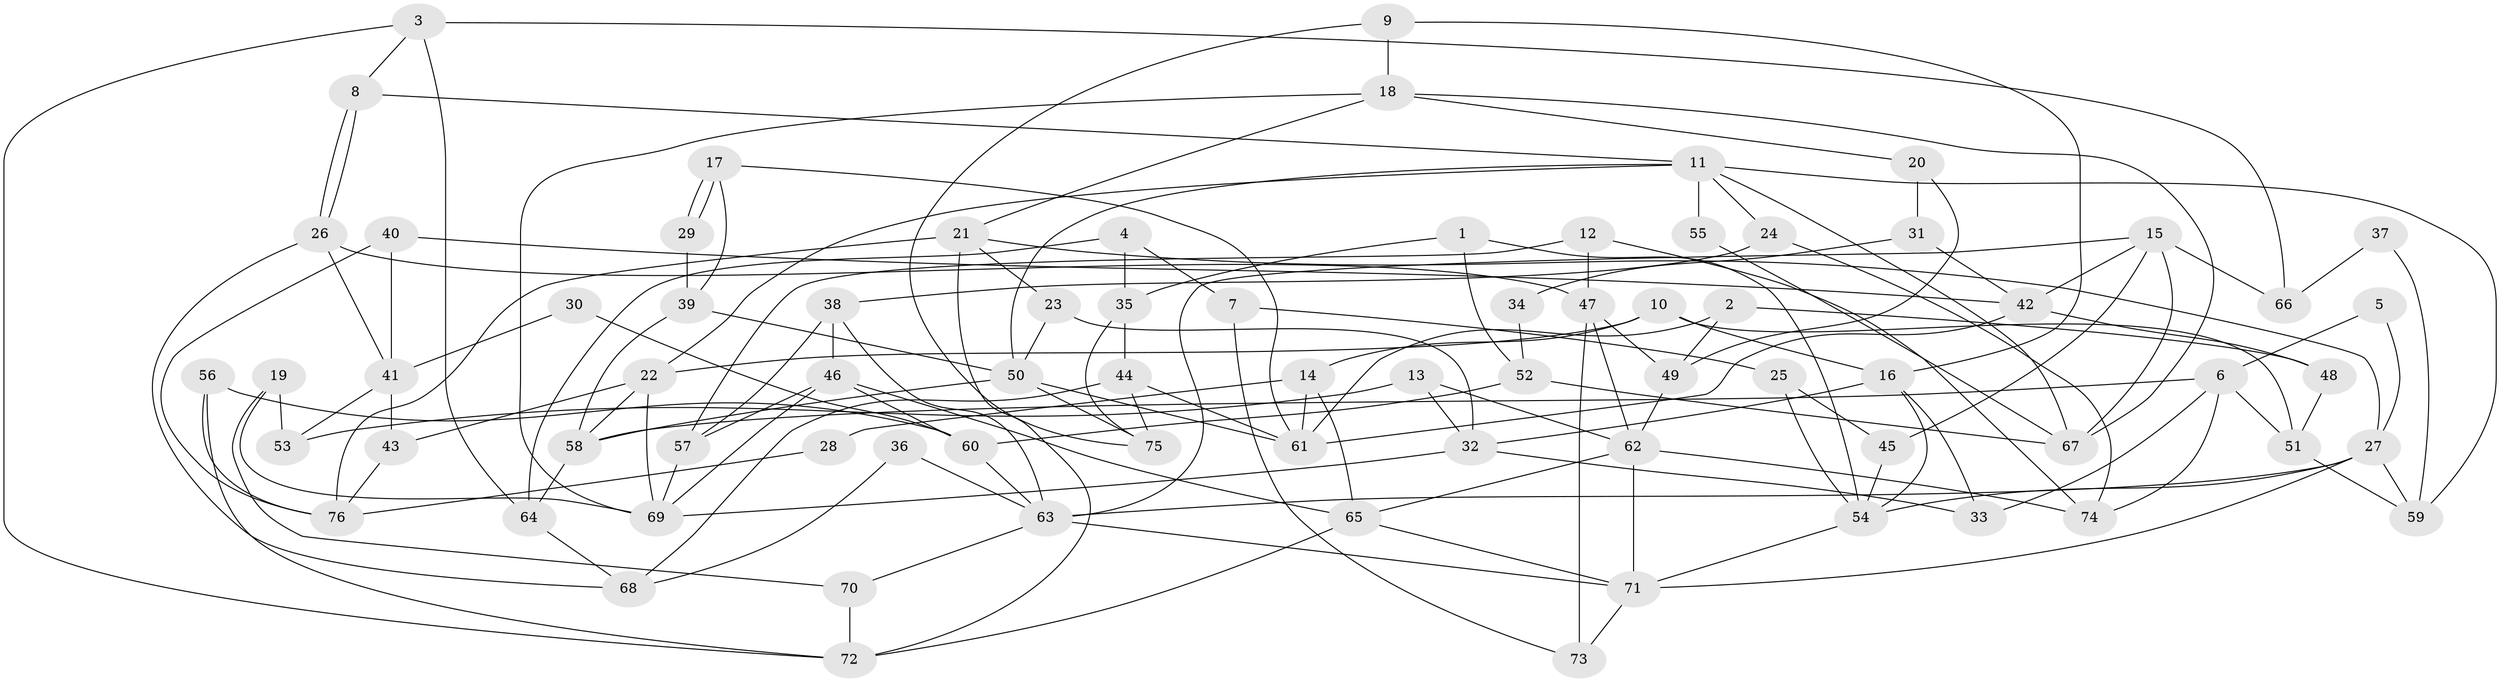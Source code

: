 // coarse degree distribution, {5: 0.17391304347826086, 3: 0.1956521739130435, 6: 0.15217391304347827, 4: 0.15217391304347827, 2: 0.08695652173913043, 8: 0.06521739130434782, 7: 0.15217391304347827, 10: 0.021739130434782608}
// Generated by graph-tools (version 1.1) at 2025/41/03/06/25 10:41:59]
// undirected, 76 vertices, 152 edges
graph export_dot {
graph [start="1"]
  node [color=gray90,style=filled];
  1;
  2;
  3;
  4;
  5;
  6;
  7;
  8;
  9;
  10;
  11;
  12;
  13;
  14;
  15;
  16;
  17;
  18;
  19;
  20;
  21;
  22;
  23;
  24;
  25;
  26;
  27;
  28;
  29;
  30;
  31;
  32;
  33;
  34;
  35;
  36;
  37;
  38;
  39;
  40;
  41;
  42;
  43;
  44;
  45;
  46;
  47;
  48;
  49;
  50;
  51;
  52;
  53;
  54;
  55;
  56;
  57;
  58;
  59;
  60;
  61;
  62;
  63;
  64;
  65;
  66;
  67;
  68;
  69;
  70;
  71;
  72;
  73;
  74;
  75;
  76;
  1 -- 54;
  1 -- 52;
  1 -- 35;
  2 -- 61;
  2 -- 48;
  2 -- 49;
  3 -- 8;
  3 -- 64;
  3 -- 66;
  3 -- 72;
  4 -- 35;
  4 -- 64;
  4 -- 7;
  5 -- 6;
  5 -- 27;
  6 -- 58;
  6 -- 33;
  6 -- 51;
  6 -- 74;
  7 -- 73;
  7 -- 25;
  8 -- 26;
  8 -- 26;
  8 -- 11;
  9 -- 75;
  9 -- 16;
  9 -- 18;
  10 -- 22;
  10 -- 14;
  10 -- 16;
  10 -- 51;
  11 -- 67;
  11 -- 50;
  11 -- 22;
  11 -- 24;
  11 -- 55;
  11 -- 59;
  12 -- 47;
  12 -- 74;
  12 -- 57;
  13 -- 62;
  13 -- 32;
  13 -- 53;
  14 -- 61;
  14 -- 65;
  14 -- 28;
  15 -- 45;
  15 -- 63;
  15 -- 42;
  15 -- 66;
  15 -- 67;
  16 -- 54;
  16 -- 32;
  16 -- 33;
  17 -- 39;
  17 -- 29;
  17 -- 29;
  17 -- 61;
  18 -- 21;
  18 -- 20;
  18 -- 67;
  18 -- 69;
  19 -- 69;
  19 -- 53;
  19 -- 70;
  20 -- 49;
  20 -- 31;
  21 -- 27;
  21 -- 72;
  21 -- 23;
  21 -- 76;
  22 -- 69;
  22 -- 43;
  22 -- 58;
  23 -- 32;
  23 -- 50;
  24 -- 38;
  24 -- 74;
  25 -- 54;
  25 -- 45;
  26 -- 47;
  26 -- 41;
  26 -- 68;
  27 -- 71;
  27 -- 59;
  27 -- 54;
  27 -- 63;
  28 -- 76;
  29 -- 39;
  30 -- 60;
  30 -- 41;
  31 -- 42;
  31 -- 34;
  32 -- 69;
  32 -- 33;
  34 -- 52;
  35 -- 44;
  35 -- 75;
  36 -- 68;
  36 -- 63;
  37 -- 66;
  37 -- 59;
  38 -- 63;
  38 -- 57;
  38 -- 46;
  39 -- 58;
  39 -- 50;
  40 -- 41;
  40 -- 76;
  40 -- 42;
  41 -- 43;
  41 -- 53;
  42 -- 48;
  42 -- 61;
  43 -- 76;
  44 -- 75;
  44 -- 61;
  44 -- 68;
  45 -- 54;
  46 -- 57;
  46 -- 60;
  46 -- 65;
  46 -- 69;
  47 -- 62;
  47 -- 49;
  47 -- 73;
  48 -- 51;
  49 -- 62;
  50 -- 61;
  50 -- 58;
  50 -- 75;
  51 -- 59;
  52 -- 60;
  52 -- 67;
  54 -- 71;
  55 -- 67;
  56 -- 60;
  56 -- 72;
  56 -- 76;
  57 -- 69;
  58 -- 64;
  60 -- 63;
  62 -- 74;
  62 -- 65;
  62 -- 71;
  63 -- 70;
  63 -- 71;
  64 -- 68;
  65 -- 71;
  65 -- 72;
  70 -- 72;
  71 -- 73;
}
